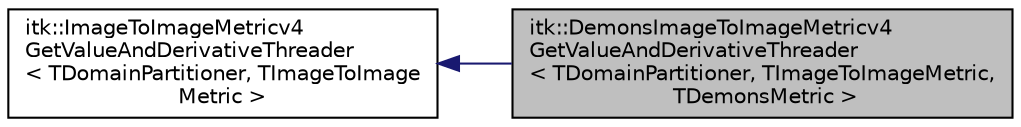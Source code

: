digraph "itk::DemonsImageToImageMetricv4GetValueAndDerivativeThreader&lt; TDomainPartitioner, TImageToImageMetric, TDemonsMetric &gt;"
{
 // LATEX_PDF_SIZE
  edge [fontname="Helvetica",fontsize="10",labelfontname="Helvetica",labelfontsize="10"];
  node [fontname="Helvetica",fontsize="10",shape=record];
  rankdir="LR";
  Node1 [label="itk::DemonsImageToImageMetricv4\lGetValueAndDerivativeThreader\l\< TDomainPartitioner, TImageToImageMetric,\l TDemonsMetric \>",height=0.2,width=0.4,color="black", fillcolor="grey75", style="filled", fontcolor="black",tooltip="Processes points for DemonsImageToImageMetricv4 GetValueAndDerivative."];
  Node2 -> Node1 [dir="back",color="midnightblue",fontsize="10",style="solid",fontname="Helvetica"];
  Node2 [label="itk::ImageToImageMetricv4\lGetValueAndDerivativeThreader\l\< TDomainPartitioner, TImageToImage\lMetric \>",height=0.2,width=0.4,color="black", fillcolor="white", style="filled",URL="$classitk_1_1ImageToImageMetricv4GetValueAndDerivativeThreader.html",tooltip=" "];
}
